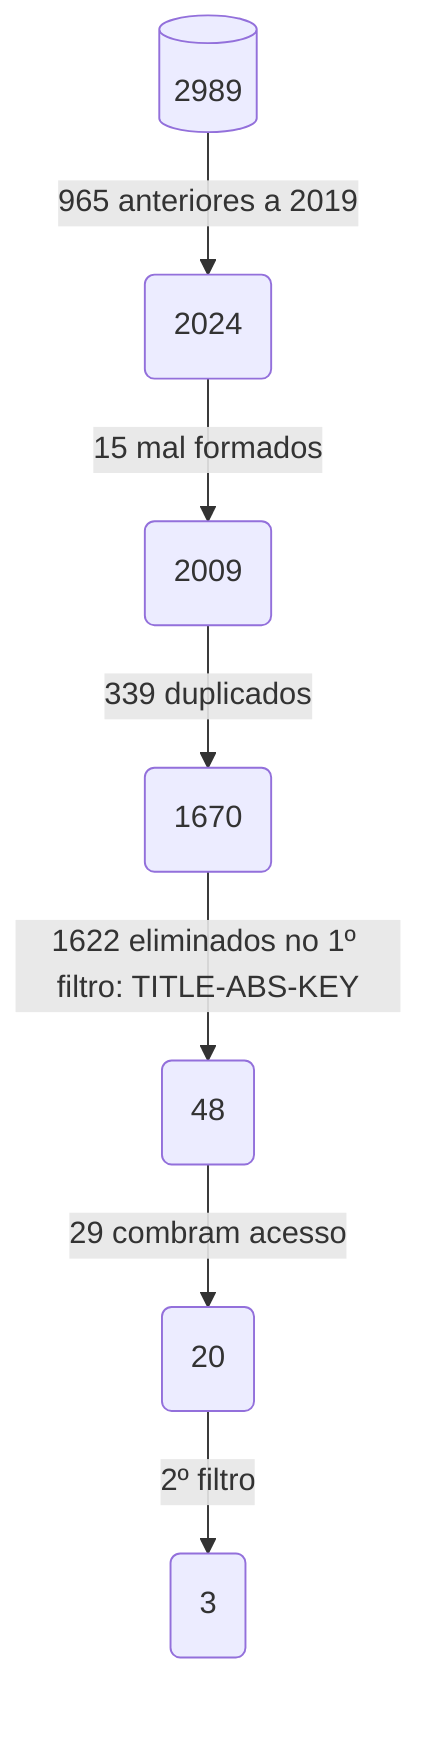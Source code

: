flowchart TD
    A[(2989)] -->|965 anteriores a 2019| B(2024)
    B --> |15 mal formados| C(2009)
    C --> |339 duplicados| D(1670)
    D --> |1622 eliminados no 1º filtro: TITLE-ABS-KEY | E(48)
    E --> |29 combram acesso| F(20)
    F --> |2º filtro| G(3)